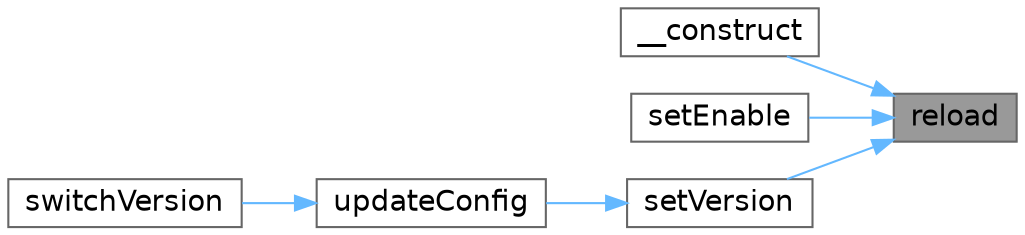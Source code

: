 digraph "reload"
{
 // LATEX_PDF_SIZE
  bgcolor="transparent";
  edge [fontname=Helvetica,fontsize=14,labelfontname=Helvetica,labelfontsize=14];
  node [fontname=Helvetica,fontsize=14,shape=box,height=0.2,width=0.4];
  rankdir="RL";
  Node1 [id="Node000001",label="reload",height=0.2,width=0.4,color="gray40", fillcolor="grey60", style="filled", fontcolor="black",tooltip=" "];
  Node1 -> Node2 [id="edge1_Node000001_Node000002",dir="back",color="steelblue1",style="solid",tooltip=" "];
  Node2 [id="Node000002",label="__construct",height=0.2,width=0.4,color="grey40", fillcolor="white", style="filled",URL="$db/df2/classBinMailhog.html#ad2d1f4e407b6f242de3af2a95dc1078e",tooltip=" "];
  Node1 -> Node3 [id="edge2_Node000001_Node000003",dir="back",color="steelblue1",style="solid",tooltip=" "];
  Node3 [id="Node000003",label="setEnable",height=0.2,width=0.4,color="grey40", fillcolor="white", style="filled",URL="$db/df2/classBinMailhog.html#a8793e887e0ef76afd6f91028fc480674",tooltip=" "];
  Node1 -> Node4 [id="edge3_Node000001_Node000004",dir="back",color="steelblue1",style="solid",tooltip=" "];
  Node4 [id="Node000004",label="setVersion",height=0.2,width=0.4,color="grey40", fillcolor="white", style="filled",URL="$db/df2/classBinMailhog.html#a6a2f870d59df617e76c79a9996646832",tooltip=" "];
  Node4 -> Node5 [id="edge4_Node000004_Node000005",dir="back",color="steelblue1",style="solid",tooltip=" "];
  Node5 [id="Node000005",label="updateConfig",height=0.2,width=0.4,color="grey40", fillcolor="white", style="filled",URL="$db/df2/classBinMailhog.html#a4ca4942bd159e981d98bae05e134855d",tooltip=" "];
  Node5 -> Node6 [id="edge5_Node000005_Node000006",dir="back",color="steelblue1",style="solid",tooltip=" "];
  Node6 [id="Node000006",label="switchVersion",height=0.2,width=0.4,color="grey40", fillcolor="white", style="filled",URL="$db/df2/classBinMailhog.html#a5f33c33705dd268ad4799ceeacc8eec3",tooltip=" "];
}
